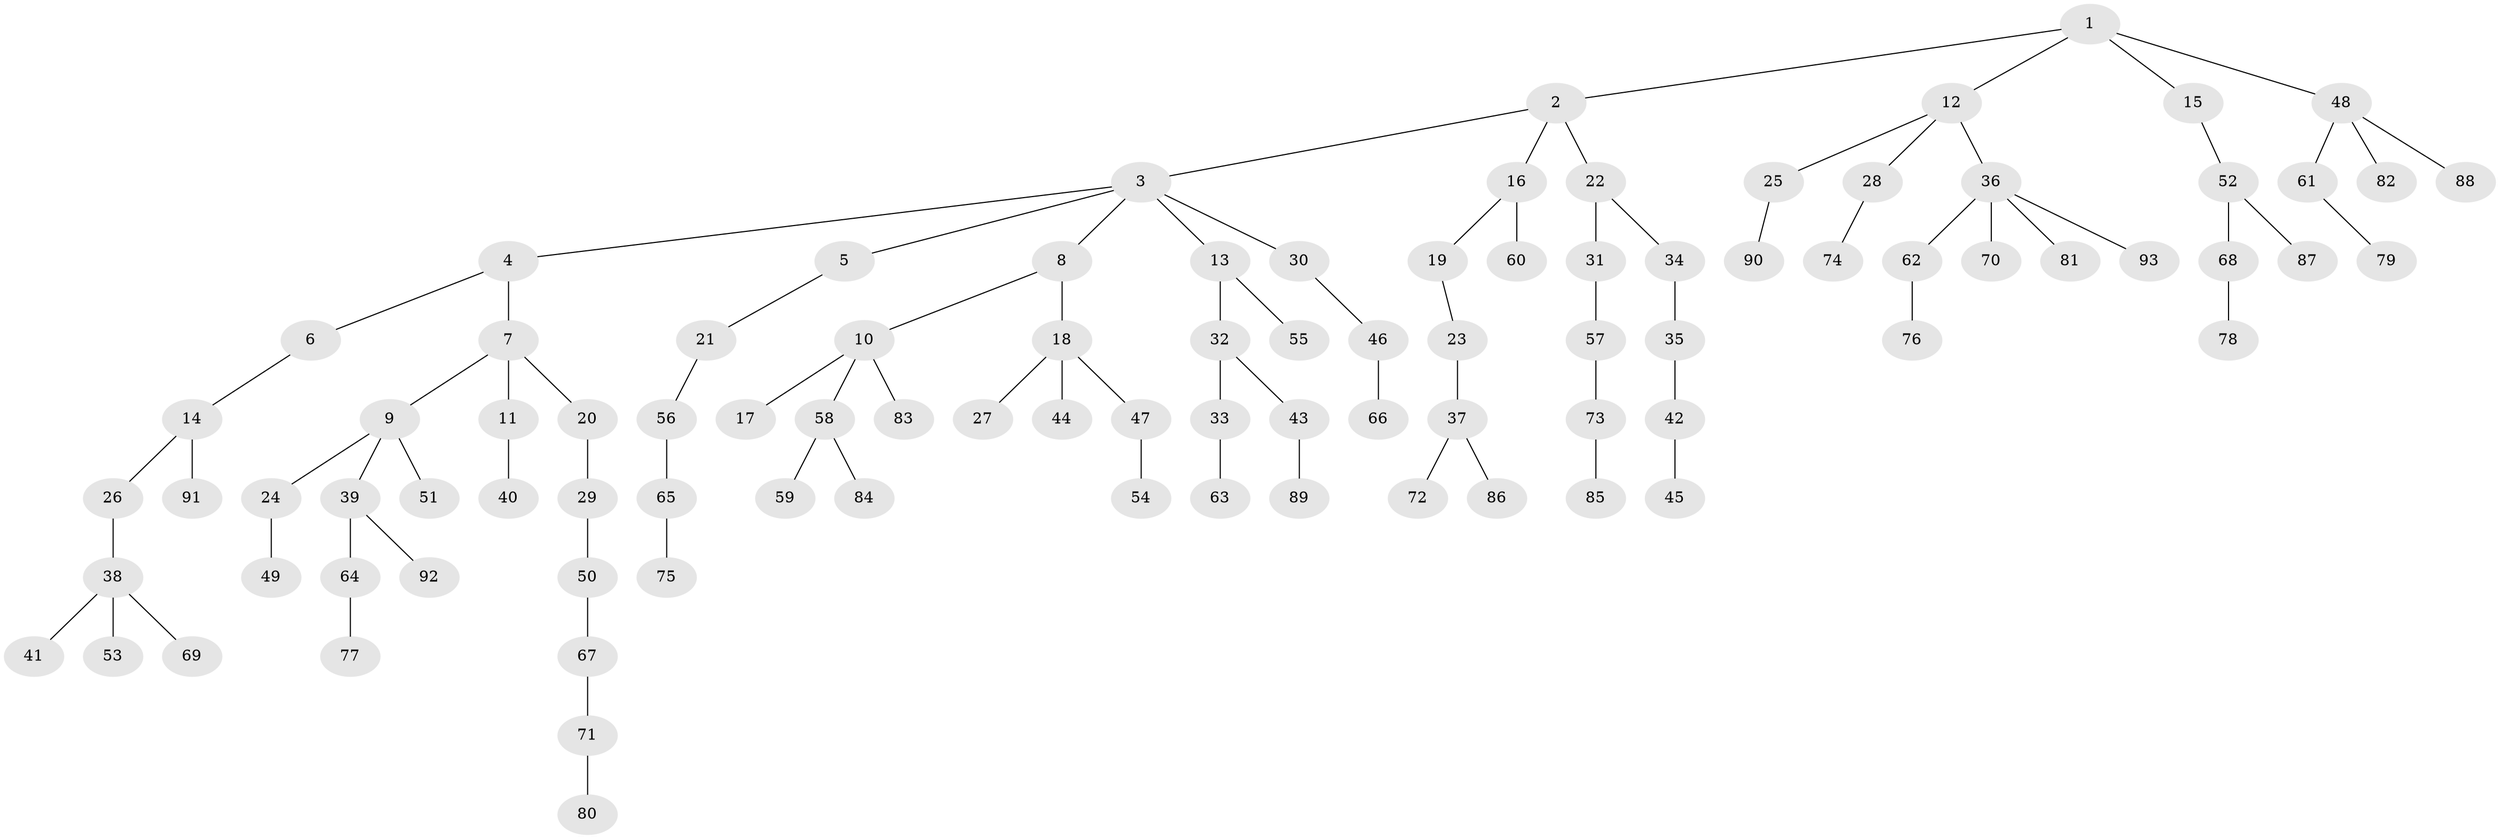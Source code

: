 // Generated by graph-tools (version 1.1) at 2025/02/03/09/25 03:02:19]
// undirected, 93 vertices, 92 edges
graph export_dot {
graph [start="1"]
  node [color=gray90,style=filled];
  1;
  2;
  3;
  4;
  5;
  6;
  7;
  8;
  9;
  10;
  11;
  12;
  13;
  14;
  15;
  16;
  17;
  18;
  19;
  20;
  21;
  22;
  23;
  24;
  25;
  26;
  27;
  28;
  29;
  30;
  31;
  32;
  33;
  34;
  35;
  36;
  37;
  38;
  39;
  40;
  41;
  42;
  43;
  44;
  45;
  46;
  47;
  48;
  49;
  50;
  51;
  52;
  53;
  54;
  55;
  56;
  57;
  58;
  59;
  60;
  61;
  62;
  63;
  64;
  65;
  66;
  67;
  68;
  69;
  70;
  71;
  72;
  73;
  74;
  75;
  76;
  77;
  78;
  79;
  80;
  81;
  82;
  83;
  84;
  85;
  86;
  87;
  88;
  89;
  90;
  91;
  92;
  93;
  1 -- 2;
  1 -- 12;
  1 -- 15;
  1 -- 48;
  2 -- 3;
  2 -- 16;
  2 -- 22;
  3 -- 4;
  3 -- 5;
  3 -- 8;
  3 -- 13;
  3 -- 30;
  4 -- 6;
  4 -- 7;
  5 -- 21;
  6 -- 14;
  7 -- 9;
  7 -- 11;
  7 -- 20;
  8 -- 10;
  8 -- 18;
  9 -- 24;
  9 -- 39;
  9 -- 51;
  10 -- 17;
  10 -- 58;
  10 -- 83;
  11 -- 40;
  12 -- 25;
  12 -- 28;
  12 -- 36;
  13 -- 32;
  13 -- 55;
  14 -- 26;
  14 -- 91;
  15 -- 52;
  16 -- 19;
  16 -- 60;
  18 -- 27;
  18 -- 44;
  18 -- 47;
  19 -- 23;
  20 -- 29;
  21 -- 56;
  22 -- 31;
  22 -- 34;
  23 -- 37;
  24 -- 49;
  25 -- 90;
  26 -- 38;
  28 -- 74;
  29 -- 50;
  30 -- 46;
  31 -- 57;
  32 -- 33;
  32 -- 43;
  33 -- 63;
  34 -- 35;
  35 -- 42;
  36 -- 62;
  36 -- 70;
  36 -- 81;
  36 -- 93;
  37 -- 72;
  37 -- 86;
  38 -- 41;
  38 -- 53;
  38 -- 69;
  39 -- 64;
  39 -- 92;
  42 -- 45;
  43 -- 89;
  46 -- 66;
  47 -- 54;
  48 -- 61;
  48 -- 82;
  48 -- 88;
  50 -- 67;
  52 -- 68;
  52 -- 87;
  56 -- 65;
  57 -- 73;
  58 -- 59;
  58 -- 84;
  61 -- 79;
  62 -- 76;
  64 -- 77;
  65 -- 75;
  67 -- 71;
  68 -- 78;
  71 -- 80;
  73 -- 85;
}

